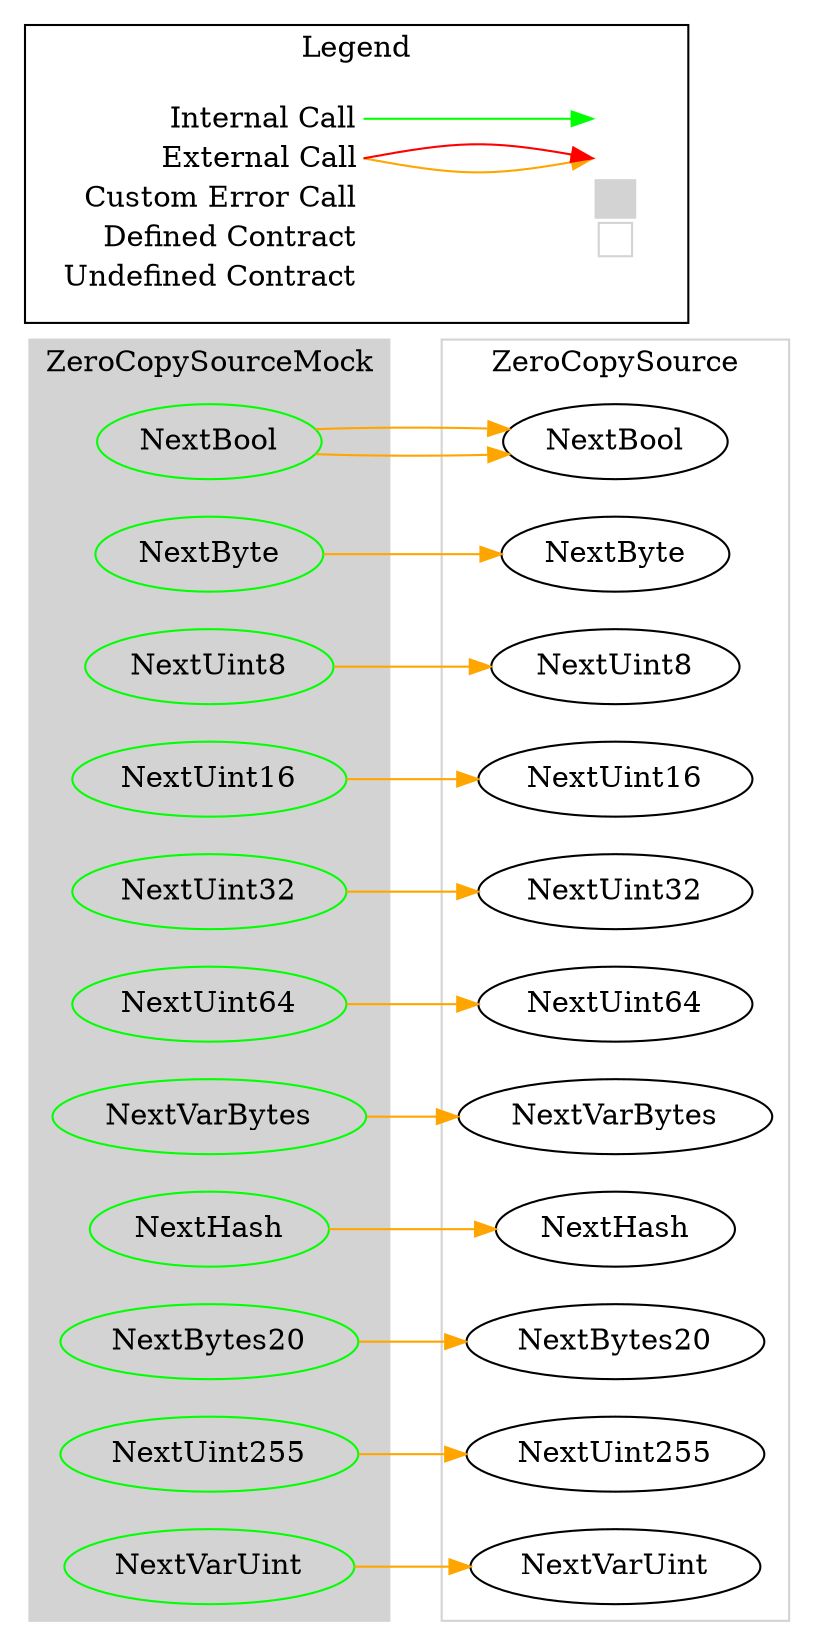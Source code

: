 digraph G {
  graph [ ratio = "auto", page = "100", compound =true ];
subgraph "clusterZeroCopySourceMock" {
  graph [ label = "ZeroCopySourceMock", color = "lightgray", style = "filled", bgcolor = "lightgray" ];
  "ZeroCopySourceMock.NextBool" [ label = "NextBool", color = "green" ];
  "ZeroCopySourceMock.NextByte" [ label = "NextByte", color = "green" ];
  "ZeroCopySourceMock.NextUint8" [ label = "NextUint8", color = "green" ];
  "ZeroCopySourceMock.NextUint16" [ label = "NextUint16", color = "green" ];
  "ZeroCopySourceMock.NextUint32" [ label = "NextUint32", color = "green" ];
  "ZeroCopySourceMock.NextUint64" [ label = "NextUint64", color = "green" ];
  "ZeroCopySourceMock.NextVarBytes" [ label = "NextVarBytes", color = "green" ];
  "ZeroCopySourceMock.NextHash" [ label = "NextHash", color = "green" ];
  "ZeroCopySourceMock.NextBytes20" [ label = "NextBytes20", color = "green" ];
  "ZeroCopySourceMock.NextUint255" [ label = "NextUint255", color = "green" ];
  "ZeroCopySourceMock.NextVarUint" [ label = "NextVarUint", color = "green" ];
}

subgraph "clusterZeroCopySource" {
  graph [ label = "ZeroCopySource", color = "lightgray" ];
  "ZeroCopySource.NextBool" [ label = "NextBool" ];
  "ZeroCopySource.NextByte" [ label = "NextByte" ];
  "ZeroCopySource.NextUint8" [ label = "NextUint8" ];
  "ZeroCopySource.NextUint16" [ label = "NextUint16" ];
  "ZeroCopySource.NextUint32" [ label = "NextUint32" ];
  "ZeroCopySource.NextUint64" [ label = "NextUint64" ];
  "ZeroCopySource.NextVarBytes" [ label = "NextVarBytes" ];
  "ZeroCopySource.NextHash" [ label = "NextHash" ];
  "ZeroCopySource.NextBytes20" [ label = "NextBytes20" ];
  "ZeroCopySource.NextUint255" [ label = "NextUint255" ];
  "ZeroCopySource.NextVarUint" [ label = "NextVarUint" ];
}

  "ZeroCopySourceMock.NextBool";
  "ZeroCopySource.NextBool";
  "ZeroCopySourceMock.NextByte";
  "ZeroCopySource.NextByte";
  "ZeroCopySourceMock.NextUint8";
  "ZeroCopySource.NextUint8";
  "ZeroCopySourceMock.NextUint16";
  "ZeroCopySource.NextUint16";
  "ZeroCopySourceMock.NextUint32";
  "ZeroCopySource.NextUint32";
  "ZeroCopySourceMock.NextUint64";
  "ZeroCopySource.NextUint64";
  "ZeroCopySourceMock.NextVarBytes";
  "ZeroCopySource.NextVarBytes";
  "ZeroCopySourceMock.NextHash";
  "ZeroCopySource.NextHash";
  "ZeroCopySourceMock.NextBytes20";
  "ZeroCopySource.NextBytes20";
  "ZeroCopySourceMock.NextUint255";
  "ZeroCopySource.NextUint255";
  "ZeroCopySourceMock.NextVarUint";
  "ZeroCopySource.NextVarUint";
  "ZeroCopySourceMock.NextBool" -> "ZeroCopySource.NextBool" [ color = "orange" ];
  "ZeroCopySourceMock.NextBool" -> "ZeroCopySource.NextBool" [ color = "orange" ];
  "ZeroCopySourceMock.NextByte" -> "ZeroCopySource.NextByte" [ color = "orange" ];
  "ZeroCopySourceMock.NextUint8" -> "ZeroCopySource.NextUint8" [ color = "orange" ];
  "ZeroCopySourceMock.NextUint16" -> "ZeroCopySource.NextUint16" [ color = "orange" ];
  "ZeroCopySourceMock.NextUint32" -> "ZeroCopySource.NextUint32" [ color = "orange" ];
  "ZeroCopySourceMock.NextUint64" -> "ZeroCopySource.NextUint64" [ color = "orange" ];
  "ZeroCopySourceMock.NextVarBytes" -> "ZeroCopySource.NextVarBytes" [ color = "orange" ];
  "ZeroCopySourceMock.NextHash" -> "ZeroCopySource.NextHash" [ color = "orange" ];
  "ZeroCopySourceMock.NextBytes20" -> "ZeroCopySource.NextBytes20" [ color = "orange" ];
  "ZeroCopySourceMock.NextUint255" -> "ZeroCopySource.NextUint255" [ color = "orange" ];
  "ZeroCopySourceMock.NextVarUint" -> "ZeroCopySource.NextVarUint" [ color = "orange" ];


rankdir=LR
node [shape=plaintext]
subgraph cluster_01 { 
label = "Legend";
key [label=<<table border="0" cellpadding="2" cellspacing="0" cellborder="0">
  <tr><td align="right" port="i1">Internal Call</td></tr>
  <tr><td align="right" port="i2">External Call</td></tr>
  <tr><td align="right" port="i2">Custom Error Call</td></tr>
  <tr><td align="right" port="i3">Defined Contract</td></tr>
  <tr><td align="right" port="i4">Undefined Contract</td></tr>
  </table>>]
key2 [label=<<table border="0" cellpadding="2" cellspacing="0" cellborder="0">
  <tr><td port="i1">&nbsp;&nbsp;&nbsp;</td></tr>
  <tr><td port="i2">&nbsp;&nbsp;&nbsp;</td></tr>
  <tr><td port="i3" bgcolor="lightgray">&nbsp;&nbsp;&nbsp;</td></tr>
  <tr><td port="i4">
    <table border="1" cellborder="0" cellspacing="0" cellpadding="7" color="lightgray">
      <tr>
       <td></td>
      </tr>
     </table>
  </td></tr>
  </table>>]
key:i1:e -> key2:i1:w [color="green"]
key:i2:e -> key2:i2:w [color="orange"]
key:i2:e -> key2:i2:w [color="red"]
}
}

